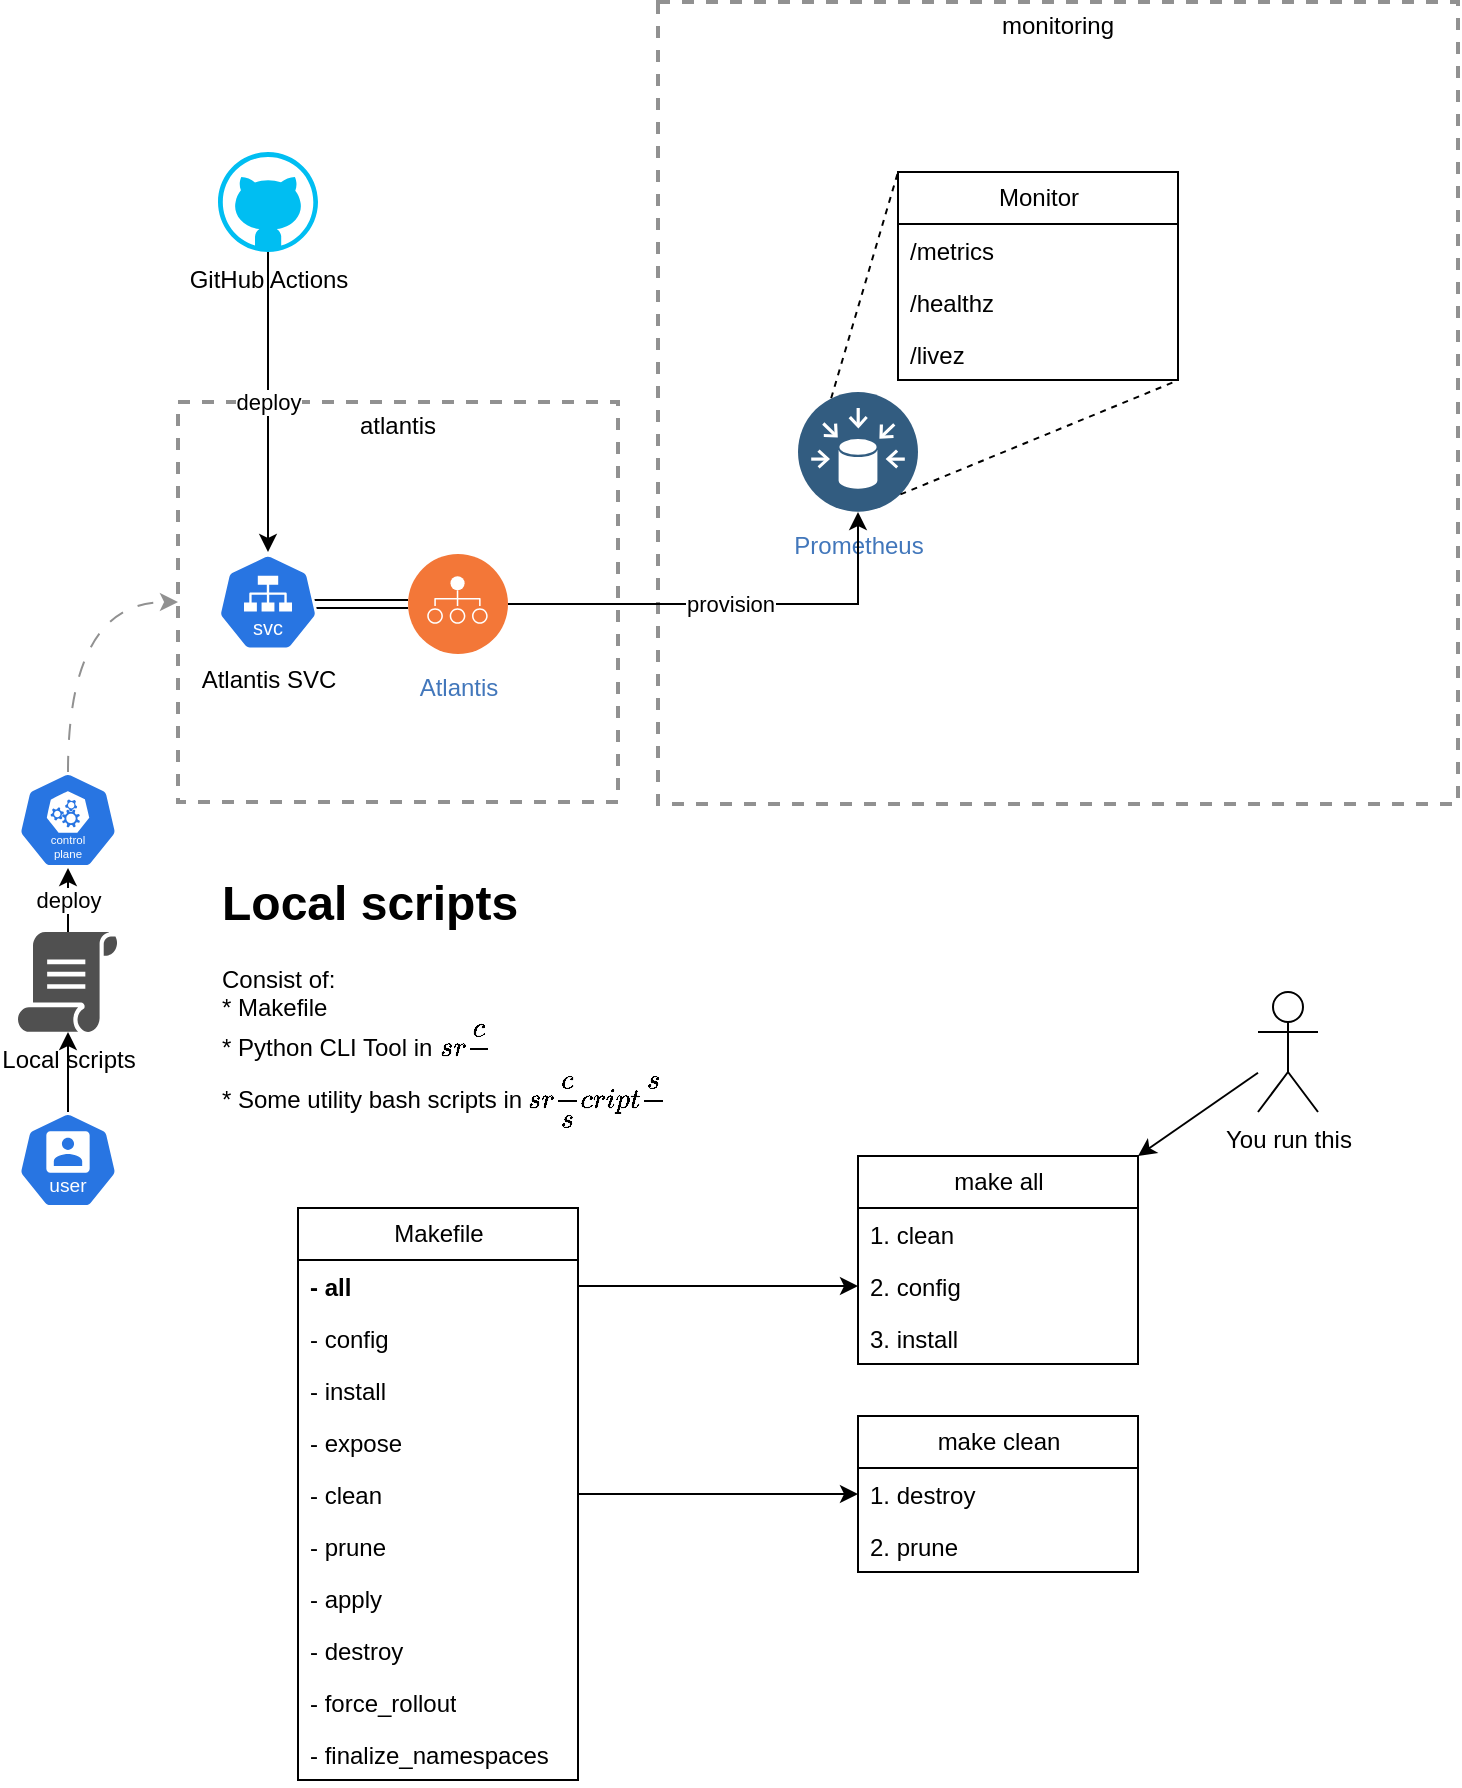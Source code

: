 <mxfile version="24.7.17" pages="2">
  <diagram name="tf-terraform-elk" id="IPdL57iqC5TBBv6DoQsN">
    <mxGraphModel dx="1687" dy="982" grid="1" gridSize="10" guides="1" tooltips="1" connect="1" arrows="1" fold="1" page="1" pageScale="1" pageWidth="850" pageHeight="1100" math="0" shadow="0">
      <root>
        <mxCell id="0" />
        <mxCell id="1" parent="0" />
        <mxCell id="IvoZwwmw0jXPkK6hG3Rk-30" value="atlantis" style="fontStyle=0;verticalAlign=top;align=center;spacingTop=-2;fillColor=none;rounded=0;whiteSpace=wrap;html=1;strokeColor=#919191;strokeWidth=2;dashed=1;container=1;collapsible=0;expand=0;recursiveResize=0;" parent="1" vertex="1">
          <mxGeometry x="160" y="305" width="220" height="200" as="geometry" />
        </mxCell>
        <mxCell id="dKHgIitARhCz59_qXbBS-1" value="monitoring" style="fontStyle=0;verticalAlign=top;align=center;spacingTop=-2;fillColor=none;rounded=0;whiteSpace=wrap;html=1;strokeColor=#919191;strokeWidth=2;dashed=1;container=0;collapsible=0;expand=0;recursiveResize=0;" vertex="1" parent="IvoZwwmw0jXPkK6hG3Rk-30">
          <mxGeometry x="240" y="-200" width="400" height="401" as="geometry" />
        </mxCell>
        <mxCell id="2ql8QCLzzYDshgrUmMLk-7" style="rounded=0;orthogonalLoop=1;jettySize=auto;html=1;exitX=0.25;exitY=0;exitDx=0;exitDy=0;entryX=0;entryY=0;entryDx=0;entryDy=0;dashed=1;endArrow=none;endFill=0;" edge="1" parent="IvoZwwmw0jXPkK6hG3Rk-30" source="2ql8QCLzzYDshgrUmMLk-1" target="2ql8QCLzzYDshgrUmMLk-3">
          <mxGeometry relative="1" as="geometry" />
        </mxCell>
        <mxCell id="2ql8QCLzzYDshgrUmMLk-1" value="Prometheus" style="image;aspect=fixed;perimeter=ellipsePerimeter;html=1;align=center;shadow=0;dashed=0;fontColor=#4277BB;labelBackgroundColor=default;fontSize=12;spacingTop=3;image=img/lib/ibm/data/data_sources.svg;" vertex="1" parent="IvoZwwmw0jXPkK6hG3Rk-30">
          <mxGeometry x="310" y="-5" width="60" height="60" as="geometry" />
        </mxCell>
        <mxCell id="2ql8QCLzzYDshgrUmMLk-3" value="Monitor" style="swimlane;fontStyle=0;childLayout=stackLayout;horizontal=1;startSize=26;fillColor=none;horizontalStack=0;resizeParent=1;resizeParentMax=0;resizeLast=0;collapsible=1;marginBottom=0;html=1;" vertex="1" parent="IvoZwwmw0jXPkK6hG3Rk-30">
          <mxGeometry x="360" y="-115" width="140" height="104" as="geometry" />
        </mxCell>
        <mxCell id="2ql8QCLzzYDshgrUmMLk-4" value="/metrics" style="text;strokeColor=none;fillColor=none;align=left;verticalAlign=top;spacingLeft=4;spacingRight=4;overflow=hidden;rotatable=0;points=[[0,0.5],[1,0.5]];portConstraint=eastwest;whiteSpace=wrap;html=1;" vertex="1" parent="2ql8QCLzzYDshgrUmMLk-3">
          <mxGeometry y="26" width="140" height="26" as="geometry" />
        </mxCell>
        <mxCell id="2ql8QCLzzYDshgrUmMLk-5" value="/healthz" style="text;strokeColor=none;fillColor=none;align=left;verticalAlign=top;spacingLeft=4;spacingRight=4;overflow=hidden;rotatable=0;points=[[0,0.5],[1,0.5]];portConstraint=eastwest;whiteSpace=wrap;html=1;" vertex="1" parent="2ql8QCLzzYDshgrUmMLk-3">
          <mxGeometry y="52" width="140" height="26" as="geometry" />
        </mxCell>
        <mxCell id="2ql8QCLzzYDshgrUmMLk-6" value="/livez" style="text;strokeColor=none;fillColor=none;align=left;verticalAlign=top;spacingLeft=4;spacingRight=4;overflow=hidden;rotatable=0;points=[[0,0.5],[1,0.5]];portConstraint=eastwest;whiteSpace=wrap;html=1;" vertex="1" parent="2ql8QCLzzYDshgrUmMLk-3">
          <mxGeometry y="78" width="140" height="26" as="geometry" />
        </mxCell>
        <mxCell id="2ql8QCLzzYDshgrUmMLk-8" style="rounded=0;orthogonalLoop=1;jettySize=auto;html=1;exitX=1;exitY=1;exitDx=0;exitDy=0;entryX=0.989;entryY=1.031;entryDx=0;entryDy=0;entryPerimeter=0;dashed=1;endArrow=none;endFill=0;" edge="1" parent="IvoZwwmw0jXPkK6hG3Rk-30" source="2ql8QCLzzYDshgrUmMLk-1" target="2ql8QCLzzYDshgrUmMLk-6">
          <mxGeometry relative="1" as="geometry" />
        </mxCell>
        <mxCell id="IvoZwwmw0jXPkK6hG3Rk-13" value="deploy" style="rounded=0;orthogonalLoop=1;jettySize=auto;html=1;entryX=0.5;entryY=0;entryDx=0;entryDy=0;entryPerimeter=0;exitX=0.5;exitY=1;exitDx=0;exitDy=0;exitPerimeter=0;" parent="1" source="IvoZwwmw0jXPkK6hG3Rk-5" target="IvoZwwmw0jXPkK6hG3Rk-14" edge="1">
          <mxGeometry relative="1" as="geometry" />
        </mxCell>
        <mxCell id="IvoZwwmw0jXPkK6hG3Rk-5" value="GitHub Actions" style="verticalLabelPosition=bottom;html=1;verticalAlign=top;align=center;strokeColor=none;fillColor=#00BEF2;shape=mxgraph.azure.github_code;pointerEvents=1;" parent="1" vertex="1">
          <mxGeometry x="180" y="180" width="50" height="50" as="geometry" />
        </mxCell>
        <mxCell id="IvoZwwmw0jXPkK6hG3Rk-16" style="edgeStyle=orthogonalEdgeStyle;rounded=0;orthogonalLoop=1;jettySize=auto;html=1;exitX=0.94;exitY=0.52;exitDx=0;exitDy=0;exitPerimeter=0;entryX=0;entryY=0.5;entryDx=0;entryDy=0;shape=link;" parent="1" source="IvoZwwmw0jXPkK6hG3Rk-14" target="IvoZwwmw0jXPkK6hG3Rk-10" edge="1">
          <mxGeometry relative="1" as="geometry" />
        </mxCell>
        <mxCell id="IvoZwwmw0jXPkK6hG3Rk-14" value="Atlantis SVC" style="sketch=0;html=1;dashed=0;whitespace=wrap;verticalLabelPosition=bottom;verticalAlign=top;fillColor=#2875E2;strokeColor=#ffffff;points=[[0.005,0.63,0],[0.1,0.2,0],[0.9,0.2,0],[0.5,0,0],[0.995,0.63,0],[0.72,0.99,0],[0.5,1,0],[0.28,0.99,0]];shape=mxgraph.kubernetes.icon2;kubernetesLabel=1;prIcon=svc" parent="1" vertex="1">
          <mxGeometry x="180" y="380" width="50" height="50" as="geometry" />
        </mxCell>
        <mxCell id="IvoZwwmw0jXPkK6hG3Rk-31" style="edgeStyle=orthogonalEdgeStyle;rounded=0;orthogonalLoop=1;jettySize=auto;html=1;exitX=0.5;exitY=0;exitDx=0;exitDy=0;exitPerimeter=0;entryX=0;entryY=0.5;entryDx=0;entryDy=0;curved=1;dashed=1;dashPattern=8 8;strokeColor=#919191;" parent="1" source="IvoZwwmw0jXPkK6hG3Rk-18" target="IvoZwwmw0jXPkK6hG3Rk-30" edge="1">
          <mxGeometry relative="1" as="geometry" />
        </mxCell>
        <mxCell id="IvoZwwmw0jXPkK6hG3Rk-18" value="" style="aspect=fixed;sketch=0;html=1;dashed=0;whitespace=wrap;verticalLabelPosition=bottom;verticalAlign=top;fillColor=#2875E2;strokeColor=#ffffff;points=[[0.005,0.63,0],[0.1,0.2,0],[0.9,0.2,0],[0.5,0,0],[0.995,0.63,0],[0.72,0.99,0],[0.5,1,0],[0.28,0.99,0]];shape=mxgraph.kubernetes.icon2;kubernetesLabel=1;prIcon=control_plane" parent="1" vertex="1">
          <mxGeometry x="80" y="490" width="50" height="48" as="geometry" />
        </mxCell>
        <mxCell id="IvoZwwmw0jXPkK6hG3Rk-20" value="deploy" style="edgeStyle=orthogonalEdgeStyle;rounded=0;orthogonalLoop=1;jettySize=auto;html=1;" parent="1" source="IvoZwwmw0jXPkK6hG3Rk-11" target="IvoZwwmw0jXPkK6hG3Rk-18" edge="1">
          <mxGeometry relative="1" as="geometry" />
        </mxCell>
        <mxCell id="IvoZwwmw0jXPkK6hG3Rk-11" value="Local scripts" style="sketch=0;pointerEvents=1;shadow=0;dashed=0;html=1;strokeColor=none;fillColor=#505050;labelPosition=center;verticalLabelPosition=bottom;verticalAlign=top;outlineConnect=0;align=center;shape=mxgraph.office.concepts.script;" parent="1" vertex="1">
          <mxGeometry x="80" y="570" width="50" height="50" as="geometry" />
        </mxCell>
        <mxCell id="IvoZwwmw0jXPkK6hG3Rk-25" style="edgeStyle=orthogonalEdgeStyle;rounded=0;orthogonalLoop=1;jettySize=auto;html=1;" parent="1" source="IvoZwwmw0jXPkK6hG3Rk-19" target="IvoZwwmw0jXPkK6hG3Rk-11" edge="1">
          <mxGeometry relative="1" as="geometry" />
        </mxCell>
        <mxCell id="IvoZwwmw0jXPkK6hG3Rk-19" value="" style="aspect=fixed;sketch=0;html=1;dashed=0;whitespace=wrap;verticalLabelPosition=bottom;verticalAlign=top;fillColor=#2875E2;strokeColor=#ffffff;points=[[0.005,0.63,0],[0.1,0.2,0],[0.9,0.2,0],[0.5,0,0],[0.995,0.63,0],[0.72,0.99,0],[0.5,1,0],[0.28,0.99,0]];shape=mxgraph.kubernetes.icon2;kubernetesLabel=1;prIcon=user" parent="1" vertex="1">
          <mxGeometry x="80" y="660" width="50" height="48" as="geometry" />
        </mxCell>
        <mxCell id="IvoZwwmw0jXPkK6hG3Rk-29" value="provision" style="edgeStyle=orthogonalEdgeStyle;rounded=0;orthogonalLoop=1;jettySize=auto;html=1;exitX=1;exitY=0.5;exitDx=0;exitDy=0;" parent="1" source="IvoZwwmw0jXPkK6hG3Rk-10" target="2ql8QCLzzYDshgrUmMLk-1" edge="1">
          <mxGeometry relative="1" as="geometry" />
        </mxCell>
        <mxCell id="IvoZwwmw0jXPkK6hG3Rk-10" value="Atlantis" style="image;perimeter=ellipsePerimeter;html=1;align=center;shadow=0;dashed=0;fontColor=#4277BB;labelBackgroundColor=default;fontSize=12;spacingTop=3;image=img/lib/ibm/devops/provision.svg;" parent="1" vertex="1">
          <mxGeometry x="275" y="381" width="50" height="50" as="geometry" />
        </mxCell>
        <mxCell id="IvoZwwmw0jXPkK6hG3Rk-32" value="&lt;h1 style=&quot;margin-top: 0px;&quot;&gt;Local scripts&lt;/h1&gt;&lt;p&gt;&lt;span style=&quot;background-color: initial;&quot;&gt;Consist of:&lt;br&gt;* Makefile&lt;br&gt;&lt;/span&gt;&lt;span style=&quot;background-color: initial;&quot;&gt;* Python CLI Tool in `src/`&lt;br&gt;&lt;/span&gt;&lt;span style=&quot;background-color: initial;&quot;&gt;* Some utility bash scripts in `src/scripts/`&amp;nbsp;&lt;/span&gt;&lt;/p&gt;" style="text;html=1;whiteSpace=wrap;overflow=hidden;rounded=0;" parent="1" vertex="1">
          <mxGeometry x="180" y="535" width="260" height="135" as="geometry" />
        </mxCell>
        <mxCell id="1VBIcPdP0j60KD4bAfXC-1" value="Makefile" style="swimlane;fontStyle=0;childLayout=stackLayout;horizontal=1;startSize=26;fillColor=none;horizontalStack=0;resizeParent=1;resizeParentMax=0;resizeLast=0;collapsible=1;marginBottom=0;html=1;" vertex="1" parent="1">
          <mxGeometry x="220" y="708" width="140" height="286" as="geometry" />
        </mxCell>
        <mxCell id="1VBIcPdP0j60KD4bAfXC-2" value="- all" style="text;strokeColor=none;fillColor=none;align=left;verticalAlign=top;spacingLeft=4;spacingRight=4;overflow=hidden;rotatable=0;points=[[0,0.5],[1,0.5]];portConstraint=eastwest;whiteSpace=wrap;html=1;fontStyle=1" vertex="1" parent="1VBIcPdP0j60KD4bAfXC-1">
          <mxGeometry y="26" width="140" height="26" as="geometry" />
        </mxCell>
        <mxCell id="1VBIcPdP0j60KD4bAfXC-3" value="- config" style="text;strokeColor=none;fillColor=none;align=left;verticalAlign=top;spacingLeft=4;spacingRight=4;overflow=hidden;rotatable=0;points=[[0,0.5],[1,0.5]];portConstraint=eastwest;whiteSpace=wrap;html=1;" vertex="1" parent="1VBIcPdP0j60KD4bAfXC-1">
          <mxGeometry y="52" width="140" height="26" as="geometry" />
        </mxCell>
        <mxCell id="1VBIcPdP0j60KD4bAfXC-5" value="- install" style="text;strokeColor=none;fillColor=none;align=left;verticalAlign=top;spacingLeft=4;spacingRight=4;overflow=hidden;rotatable=0;points=[[0,0.5],[1,0.5]];portConstraint=eastwest;whiteSpace=wrap;html=1;" vertex="1" parent="1VBIcPdP0j60KD4bAfXC-1">
          <mxGeometry y="78" width="140" height="26" as="geometry" />
        </mxCell>
        <mxCell id="1VBIcPdP0j60KD4bAfXC-6" value="- expose" style="text;strokeColor=none;fillColor=none;align=left;verticalAlign=top;spacingLeft=4;spacingRight=4;overflow=hidden;rotatable=0;points=[[0,0.5],[1,0.5]];portConstraint=eastwest;whiteSpace=wrap;html=1;" vertex="1" parent="1VBIcPdP0j60KD4bAfXC-1">
          <mxGeometry y="104" width="140" height="26" as="geometry" />
        </mxCell>
        <mxCell id="1VBIcPdP0j60KD4bAfXC-4" value="- clean" style="text;strokeColor=none;fillColor=none;align=left;verticalAlign=top;spacingLeft=4;spacingRight=4;overflow=hidden;rotatable=0;points=[[0,0.5],[1,0.5]];portConstraint=eastwest;whiteSpace=wrap;html=1;" vertex="1" parent="1VBIcPdP0j60KD4bAfXC-1">
          <mxGeometry y="130" width="140" height="26" as="geometry" />
        </mxCell>
        <mxCell id="1VBIcPdP0j60KD4bAfXC-7" value="- prune" style="text;strokeColor=none;fillColor=none;align=left;verticalAlign=top;spacingLeft=4;spacingRight=4;overflow=hidden;rotatable=0;points=[[0,0.5],[1,0.5]];portConstraint=eastwest;whiteSpace=wrap;html=1;" vertex="1" parent="1VBIcPdP0j60KD4bAfXC-1">
          <mxGeometry y="156" width="140" height="26" as="geometry" />
        </mxCell>
        <mxCell id="1VBIcPdP0j60KD4bAfXC-8" value="- apply" style="text;strokeColor=none;fillColor=none;align=left;verticalAlign=top;spacingLeft=4;spacingRight=4;overflow=hidden;rotatable=0;points=[[0,0.5],[1,0.5]];portConstraint=eastwest;whiteSpace=wrap;html=1;" vertex="1" parent="1VBIcPdP0j60KD4bAfXC-1">
          <mxGeometry y="182" width="140" height="26" as="geometry" />
        </mxCell>
        <mxCell id="1VBIcPdP0j60KD4bAfXC-9" value="- destroy" style="text;strokeColor=none;fillColor=none;align=left;verticalAlign=top;spacingLeft=4;spacingRight=4;overflow=hidden;rotatable=0;points=[[0,0.5],[1,0.5]];portConstraint=eastwest;whiteSpace=wrap;html=1;" vertex="1" parent="1VBIcPdP0j60KD4bAfXC-1">
          <mxGeometry y="208" width="140" height="26" as="geometry" />
        </mxCell>
        <mxCell id="1VBIcPdP0j60KD4bAfXC-10" value="- force_rollout" style="text;strokeColor=none;fillColor=none;align=left;verticalAlign=top;spacingLeft=4;spacingRight=4;overflow=hidden;rotatable=0;points=[[0,0.5],[1,0.5]];portConstraint=eastwest;whiteSpace=wrap;html=1;" vertex="1" parent="1VBIcPdP0j60KD4bAfXC-1">
          <mxGeometry y="234" width="140" height="26" as="geometry" />
        </mxCell>
        <mxCell id="1VBIcPdP0j60KD4bAfXC-12" value="- finalize_namespaces" style="text;strokeColor=none;fillColor=none;align=left;verticalAlign=top;spacingLeft=4;spacingRight=4;overflow=hidden;rotatable=0;points=[[0,0.5],[1,0.5]];portConstraint=eastwest;whiteSpace=wrap;html=1;" vertex="1" parent="1VBIcPdP0j60KD4bAfXC-1">
          <mxGeometry y="260" width="140" height="26" as="geometry" />
        </mxCell>
        <mxCell id="1VBIcPdP0j60KD4bAfXC-15" value="make all" style="swimlane;fontStyle=0;childLayout=stackLayout;horizontal=1;startSize=26;fillColor=none;horizontalStack=0;resizeParent=1;resizeParentMax=0;resizeLast=0;collapsible=1;marginBottom=0;html=1;" vertex="1" parent="1">
          <mxGeometry x="500" y="682" width="140" height="104" as="geometry" />
        </mxCell>
        <mxCell id="1VBIcPdP0j60KD4bAfXC-16" value="1. clean" style="text;strokeColor=none;fillColor=none;align=left;verticalAlign=top;spacingLeft=4;spacingRight=4;overflow=hidden;rotatable=0;points=[[0,0.5],[1,0.5]];portConstraint=eastwest;whiteSpace=wrap;html=1;" vertex="1" parent="1VBIcPdP0j60KD4bAfXC-15">
          <mxGeometry y="26" width="140" height="26" as="geometry" />
        </mxCell>
        <mxCell id="1VBIcPdP0j60KD4bAfXC-17" value="2. config" style="text;strokeColor=none;fillColor=none;align=left;verticalAlign=top;spacingLeft=4;spacingRight=4;overflow=hidden;rotatable=0;points=[[0,0.5],[1,0.5]];portConstraint=eastwest;whiteSpace=wrap;html=1;" vertex="1" parent="1VBIcPdP0j60KD4bAfXC-15">
          <mxGeometry y="52" width="140" height="26" as="geometry" />
        </mxCell>
        <mxCell id="1VBIcPdP0j60KD4bAfXC-18" value="3. install" style="text;strokeColor=none;fillColor=none;align=left;verticalAlign=top;spacingLeft=4;spacingRight=4;overflow=hidden;rotatable=0;points=[[0,0.5],[1,0.5]];portConstraint=eastwest;whiteSpace=wrap;html=1;" vertex="1" parent="1VBIcPdP0j60KD4bAfXC-15">
          <mxGeometry y="78" width="140" height="26" as="geometry" />
        </mxCell>
        <mxCell id="1VBIcPdP0j60KD4bAfXC-19" value="make clean" style="swimlane;fontStyle=0;childLayout=stackLayout;horizontal=1;startSize=26;fillColor=none;horizontalStack=0;resizeParent=1;resizeParentMax=0;resizeLast=0;collapsible=1;marginBottom=0;html=1;" vertex="1" parent="1">
          <mxGeometry x="500" y="812" width="140" height="78" as="geometry" />
        </mxCell>
        <mxCell id="1VBIcPdP0j60KD4bAfXC-20" value="1. destroy" style="text;strokeColor=none;fillColor=none;align=left;verticalAlign=top;spacingLeft=4;spacingRight=4;overflow=hidden;rotatable=0;points=[[0,0.5],[1,0.5]];portConstraint=eastwest;whiteSpace=wrap;html=1;" vertex="1" parent="1VBIcPdP0j60KD4bAfXC-19">
          <mxGeometry y="26" width="140" height="26" as="geometry" />
        </mxCell>
        <mxCell id="1VBIcPdP0j60KD4bAfXC-21" value="2. prune" style="text;strokeColor=none;fillColor=none;align=left;verticalAlign=top;spacingLeft=4;spacingRight=4;overflow=hidden;rotatable=0;points=[[0,0.5],[1,0.5]];portConstraint=eastwest;whiteSpace=wrap;html=1;" vertex="1" parent="1VBIcPdP0j60KD4bAfXC-19">
          <mxGeometry y="52" width="140" height="26" as="geometry" />
        </mxCell>
        <mxCell id="1VBIcPdP0j60KD4bAfXC-23" style="edgeStyle=orthogonalEdgeStyle;rounded=0;orthogonalLoop=1;jettySize=auto;html=1;exitX=1;exitY=0.5;exitDx=0;exitDy=0;entryX=0;entryY=0.5;entryDx=0;entryDy=0;" edge="1" parent="1" source="1VBIcPdP0j60KD4bAfXC-4" target="1VBIcPdP0j60KD4bAfXC-19">
          <mxGeometry relative="1" as="geometry" />
        </mxCell>
        <mxCell id="1VBIcPdP0j60KD4bAfXC-24" style="edgeStyle=orthogonalEdgeStyle;rounded=0;orthogonalLoop=1;jettySize=auto;html=1;exitX=1;exitY=0.5;exitDx=0;exitDy=0;entryX=0;entryY=0.5;entryDx=0;entryDy=0;" edge="1" parent="1" source="1VBIcPdP0j60KD4bAfXC-2" target="1VBIcPdP0j60KD4bAfXC-17">
          <mxGeometry relative="1" as="geometry" />
        </mxCell>
        <mxCell id="1VBIcPdP0j60KD4bAfXC-26" style="rounded=0;orthogonalLoop=1;jettySize=auto;html=1;entryX=1;entryY=0;entryDx=0;entryDy=0;" edge="1" parent="1" source="1VBIcPdP0j60KD4bAfXC-27" target="1VBIcPdP0j60KD4bAfXC-15">
          <mxGeometry relative="1" as="geometry">
            <mxPoint x="680" y="630" as="sourcePoint" />
          </mxGeometry>
        </mxCell>
        <mxCell id="1VBIcPdP0j60KD4bAfXC-27" value="You run this" style="shape=umlActor;verticalLabelPosition=bottom;verticalAlign=top;html=1;outlineConnect=0;" vertex="1" parent="1">
          <mxGeometry x="700" y="600" width="30" height="60" as="geometry" />
        </mxCell>
      </root>
    </mxGraphModel>
  </diagram>
  <diagram id="bp6bq2r69dn0-EGF_D4A" name="CLI Tool">
    <mxGraphModel dx="1434" dy="835" grid="1" gridSize="10" guides="1" tooltips="1" connect="1" arrows="1" fold="1" page="1" pageScale="1" pageWidth="850" pageHeight="1100" math="0" shadow="0">
      <root>
        <mxCell id="0" />
        <mxCell id="1" parent="0" />
        <UserObject label="Welcome &lt;span class=&quot;hljs-keyword&quot;&gt;to&lt;/span&gt; the CLI Tool&lt;span class=&quot;hljs-operator&quot;&gt;!&amp;nbsp;&lt;/span&gt;Use &lt;span class=&quot;hljs-string&quot;&gt;&#39;python main.py &amp;lt;command&amp;gt;&amp;nbsp;--help&#39;&lt;/span&gt; &lt;span class=&quot;hljs-keyword&quot;&gt;for&lt;/span&gt; more info." id="M2cK_v3sskoGpLJDVhzz-12">
          <mxCell style="text;whiteSpace=wrap;html=1;" vertex="1" parent="1">
            <mxGeometry x="370" y="170" width="430" height="30" as="geometry" />
          </mxCell>
        </UserObject>
        <mxCell id="M2cK_v3sskoGpLJDVhzz-13" value="" style="group" vertex="1" connectable="0" parent="1">
          <mxGeometry x="490" y="210" width="140" height="156" as="geometry" />
        </mxCell>
        <mxCell id="M2cK_v3sskoGpLJDVhzz-1" value="Commands" style="swimlane;fontStyle=0;childLayout=stackLayout;horizontal=1;startSize=26;fillColor=none;horizontalStack=0;resizeParent=1;resizeParentMax=0;resizeLast=0;collapsible=1;marginBottom=0;html=1;container=0;" vertex="1" parent="M2cK_v3sskoGpLJDVhzz-13">
          <mxGeometry width="140" height="156" as="geometry" />
        </mxCell>
        <mxCell id="M2cK_v3sskoGpLJDVhzz-2" value="- install() -&amp;gt; str" style="text;strokeColor=none;fillColor=none;align=left;verticalAlign=top;spacingLeft=4;spacingRight=4;overflow=hidden;rotatable=0;points=[[0,0.5],[1,0.5]];portConstraint=eastwest;whiteSpace=wrap;html=1;container=0;" vertex="1" parent="M2cK_v3sskoGpLJDVhzz-13">
          <mxGeometry y="26" width="140" height="26" as="geometry" />
        </mxCell>
        <mxCell id="M2cK_v3sskoGpLJDVhzz-3" value="- init()" style="text;strokeColor=none;fillColor=none;align=left;verticalAlign=top;spacingLeft=4;spacingRight=4;overflow=hidden;rotatable=0;points=[[0,0.5],[1,0.5]];portConstraint=eastwest;whiteSpace=wrap;html=1;container=0;" vertex="1" parent="M2cK_v3sskoGpLJDVhzz-13">
          <mxGeometry y="52" width="140" height="26" as="geometry" />
        </mxCell>
        <mxCell id="M2cK_v3sskoGpLJDVhzz-4" value="- apply()" style="text;strokeColor=none;fillColor=none;align=left;verticalAlign=top;spacingLeft=4;spacingRight=4;overflow=hidden;rotatable=0;points=[[0,0.5],[1,0.5]];portConstraint=eastwest;whiteSpace=wrap;html=1;container=0;" vertex="1" parent="M2cK_v3sskoGpLJDVhzz-13">
          <mxGeometry y="78" width="140" height="26" as="geometry" />
        </mxCell>
        <mxCell id="M2cK_v3sskoGpLJDVhzz-5" value="- destroy()" style="text;strokeColor=none;fillColor=none;align=left;verticalAlign=top;spacingLeft=4;spacingRight=4;overflow=hidden;rotatable=0;points=[[0,0.5],[1,0.5]];portConstraint=eastwest;whiteSpace=wrap;html=1;container=0;" vertex="1" parent="M2cK_v3sskoGpLJDVhzz-13">
          <mxGeometry y="104" width="140" height="26" as="geometry" />
        </mxCell>
        <mxCell id="M2cK_v3sskoGpLJDVhzz-6" value="- version()" style="text;strokeColor=none;fillColor=none;align=left;verticalAlign=top;spacingLeft=4;spacingRight=4;overflow=hidden;rotatable=0;points=[[0,0.5],[1,0.5]];portConstraint=eastwest;whiteSpace=wrap;html=1;container=0;" vertex="1" parent="M2cK_v3sskoGpLJDVhzz-13">
          <mxGeometry y="130" width="140" height="26" as="geometry" />
        </mxCell>
        <mxCell id="M2cK_v3sskoGpLJDVhzz-14" value="init()" style="swimlane;fontStyle=0;childLayout=stackLayout;horizontal=1;startSize=26;fillColor=none;horizontalStack=0;resizeParent=1;resizeParentMax=0;resizeLast=0;collapsible=1;marginBottom=0;html=1;" vertex="1" parent="1">
          <mxGeometry x="330" y="440" width="140" height="52" as="geometry" />
        </mxCell>
        <mxCell id="M2cK_v3sskoGpLJDVhzz-15" value="- runs terraform init" style="text;strokeColor=none;fillColor=none;align=left;verticalAlign=top;spacingLeft=4;spacingRight=4;overflow=hidden;rotatable=0;points=[[0,0.5],[1,0.5]];portConstraint=eastwest;whiteSpace=wrap;html=1;" vertex="1" parent="M2cK_v3sskoGpLJDVhzz-14">
          <mxGeometry y="26" width="140" height="26" as="geometry" />
        </mxCell>
        <mxCell id="M2cK_v3sskoGpLJDVhzz-18" value="destroy()" style="swimlane;fontStyle=0;childLayout=stackLayout;horizontal=1;startSize=26;fillColor=none;horizontalStack=0;resizeParent=1;resizeParentMax=0;resizeLast=0;collapsible=1;marginBottom=0;html=1;" vertex="1" parent="1">
          <mxGeometry x="400" y="560" width="140" height="52" as="geometry" />
        </mxCell>
        <mxCell id="M2cK_v3sskoGpLJDVhzz-19" value="- runs terraform destroy" style="text;strokeColor=none;fillColor=none;align=left;verticalAlign=top;spacingLeft=4;spacingRight=4;overflow=hidden;rotatable=0;points=[[0,0.5],[1,0.5]];portConstraint=eastwest;whiteSpace=wrap;html=1;" vertex="1" parent="M2cK_v3sskoGpLJDVhzz-18">
          <mxGeometry y="26" width="140" height="26" as="geometry" />
        </mxCell>
        <mxCell id="M2cK_v3sskoGpLJDVhzz-22" value="install() -&amp;gt; str" style="swimlane;fontStyle=0;childLayout=stackLayout;horizontal=1;startSize=26;fillColor=none;horizontalStack=0;resizeParent=1;resizeParentMax=0;resizeLast=0;collapsible=1;marginBottom=0;html=1;" vertex="1" parent="1">
          <mxGeometry x="60" y="280" width="140" height="182" as="geometry" />
        </mxCell>
        <mxCell id="M2cK_v3sskoGpLJDVhzz-32" value="1. downloads cloudflare" style="text;strokeColor=none;fillColor=none;align=left;verticalAlign=top;spacingLeft=4;spacingRight=4;overflow=hidden;rotatable=0;points=[[0,0.5],[1,0.5]];portConstraint=eastwest;whiteSpace=wrap;html=1;" vertex="1" parent="M2cK_v3sskoGpLJDVhzz-22">
          <mxGeometry y="26" width="140" height="26" as="geometry" />
        </mxCell>
        <mxCell id="M2cK_v3sskoGpLJDVhzz-23" value="2. init()" style="text;strokeColor=none;fillColor=none;align=left;verticalAlign=top;spacingLeft=4;spacingRight=4;overflow=hidden;rotatable=0;points=[[0,0.5],[1,0.5]];portConstraint=eastwest;whiteSpace=wrap;html=1;" vertex="1" parent="M2cK_v3sskoGpLJDVhzz-22">
          <mxGeometry y="52" width="140" height="26" as="geometry" />
        </mxCell>
        <mxCell id="M2cK_v3sskoGpLJDVhzz-24" value="3. runs terraform plan" style="text;strokeColor=none;fillColor=none;align=left;verticalAlign=top;spacingLeft=4;spacingRight=4;overflow=hidden;rotatable=0;points=[[0,0.5],[1,0.5]];portConstraint=eastwest;whiteSpace=wrap;html=1;" vertex="1" parent="M2cK_v3sskoGpLJDVhzz-22">
          <mxGeometry y="78" width="140" height="26" as="geometry" />
        </mxCell>
        <mxCell id="M2cK_v3sskoGpLJDVhzz-37" value="4. apply()" style="text;strokeColor=none;fillColor=none;align=left;verticalAlign=top;spacingLeft=4;spacingRight=4;overflow=hidden;rotatable=0;points=[[0,0.5],[1,0.5]];portConstraint=eastwest;whiteSpace=wrap;html=1;" vertex="1" parent="M2cK_v3sskoGpLJDVhzz-22">
          <mxGeometry y="104" width="140" height="26" as="geometry" />
        </mxCell>
        <mxCell id="M2cK_v3sskoGpLJDVhzz-38" value="5. creates RBAC role" style="text;strokeColor=none;fillColor=none;align=left;verticalAlign=top;spacingLeft=4;spacingRight=4;overflow=hidden;rotatable=0;points=[[0,0.5],[1,0.5]];portConstraint=eastwest;whiteSpace=wrap;html=1;" vertex="1" parent="M2cK_v3sskoGpLJDVhzz-22">
          <mxGeometry y="130" width="140" height="26" as="geometry" />
        </mxCell>
        <mxCell id="M2cK_v3sskoGpLJDVhzz-25" value="6. untracks Atlantis" style="text;strokeColor=none;fillColor=none;align=left;verticalAlign=top;spacingLeft=4;spacingRight=4;overflow=hidden;rotatable=0;points=[[0,0.5],[1,0.5]];portConstraint=eastwest;whiteSpace=wrap;html=1;" vertex="1" parent="M2cK_v3sskoGpLJDVhzz-22">
          <mxGeometry y="156" width="140" height="26" as="geometry" />
        </mxCell>
        <mxCell id="M2cK_v3sskoGpLJDVhzz-26" value="apply()" style="swimlane;fontStyle=0;childLayout=stackLayout;horizontal=1;startSize=26;fillColor=none;horizontalStack=0;resizeParent=1;resizeParentMax=0;resizeLast=0;collapsible=1;marginBottom=0;html=1;" vertex="1" parent="1">
          <mxGeometry x="230" y="560" width="140" height="52" as="geometry" />
        </mxCell>
        <mxCell id="M2cK_v3sskoGpLJDVhzz-27" value="- runs terraform apply" style="text;strokeColor=none;fillColor=none;align=left;verticalAlign=top;spacingLeft=4;spacingRight=4;overflow=hidden;rotatable=0;points=[[0,0.5],[1,0.5]];portConstraint=eastwest;whiteSpace=wrap;html=1;" vertex="1" parent="M2cK_v3sskoGpLJDVhzz-26">
          <mxGeometry y="26" width="140" height="26" as="geometry" />
        </mxCell>
        <mxCell id="M2cK_v3sskoGpLJDVhzz-31" value="&lt;font style=&quot;font-size: 18px;&quot;&gt;&lt;b&gt;main.py&lt;/b&gt;&lt;/font&gt;" style="text;strokeColor=none;align=center;fillColor=none;html=1;verticalAlign=middle;whiteSpace=wrap;rounded=0;" vertex="1" parent="1">
          <mxGeometry x="530" y="130" width="60" height="30" as="geometry" />
        </mxCell>
        <mxCell id="M2cK_v3sskoGpLJDVhzz-33" value="version()" style="swimlane;fontStyle=0;childLayout=stackLayout;horizontal=1;startSize=26;fillColor=none;horizontalStack=0;resizeParent=1;resizeParentMax=0;resizeLast=0;collapsible=1;marginBottom=0;html=1;" vertex="1" parent="1">
          <mxGeometry x="515" y="480" width="140" height="52" as="geometry" />
        </mxCell>
        <mxCell id="M2cK_v3sskoGpLJDVhzz-34" value="- prints current version" style="text;strokeColor=none;fillColor=none;align=left;verticalAlign=top;spacingLeft=4;spacingRight=4;overflow=hidden;rotatable=0;points=[[0,0.5],[1,0.5]];portConstraint=eastwest;whiteSpace=wrap;html=1;" vertex="1" parent="M2cK_v3sskoGpLJDVhzz-33">
          <mxGeometry y="26" width="140" height="26" as="geometry" />
        </mxCell>
        <mxCell id="M2cK_v3sskoGpLJDVhzz-35" style="edgeStyle=orthogonalEdgeStyle;rounded=0;orthogonalLoop=1;jettySize=auto;html=1;exitX=1;exitY=0.5;exitDx=0;exitDy=0;entryX=0.5;entryY=0;entryDx=0;entryDy=0;" edge="1" parent="1" source="M2cK_v3sskoGpLJDVhzz-23" target="M2cK_v3sskoGpLJDVhzz-14">
          <mxGeometry relative="1" as="geometry" />
        </mxCell>
        <mxCell id="M2cK_v3sskoGpLJDVhzz-39" style="edgeStyle=orthogonalEdgeStyle;rounded=0;orthogonalLoop=1;jettySize=auto;html=1;exitX=1;exitY=0.5;exitDx=0;exitDy=0;entryX=0.5;entryY=0;entryDx=0;entryDy=0;" edge="1" parent="1" source="M2cK_v3sskoGpLJDVhzz-37" target="M2cK_v3sskoGpLJDVhzz-26">
          <mxGeometry relative="1" as="geometry" />
        </mxCell>
      </root>
    </mxGraphModel>
  </diagram>
</mxfile>
